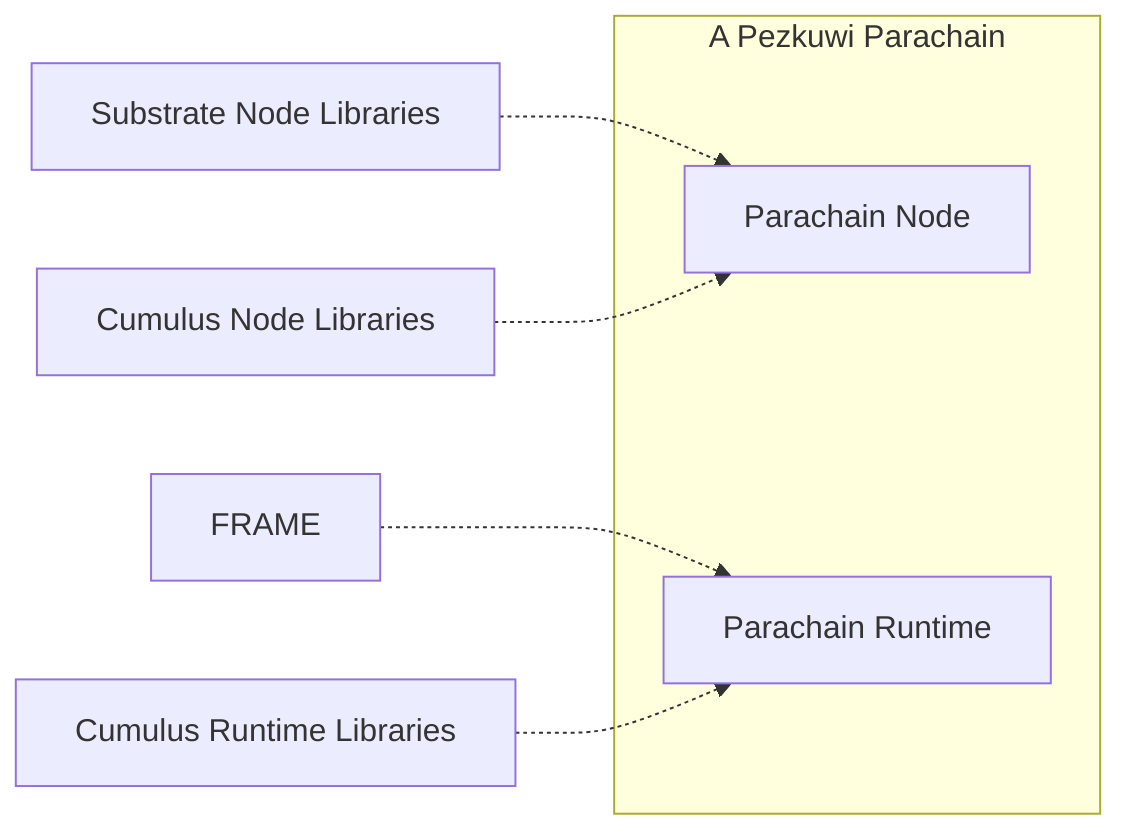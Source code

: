 flowchart LR
	subgraph Parachain[A Pezkuwi Parachain]
		ParachainNode[Parachain Node]
		ParachainRuntime[Parachain Runtime]
	end

    FRAME -.-> ParachainRuntime
    Substrate[Substrate Node Libraries] -.-> ParachainNode

    CumulusC[Cumulus Node Libraries] -.-> ParachainNode
    CumulusR[Cumulus Runtime Libraries] -.-> ParachainRuntime
